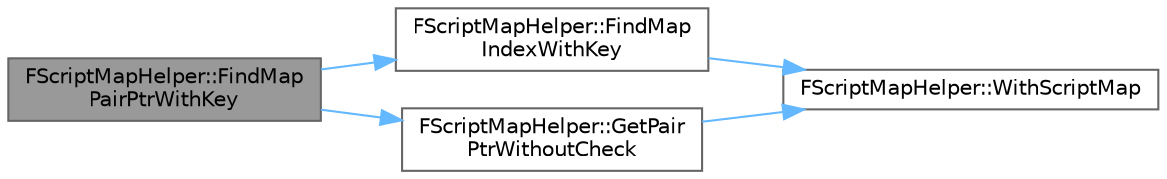 digraph "FScriptMapHelper::FindMapPairPtrWithKey"
{
 // INTERACTIVE_SVG=YES
 // LATEX_PDF_SIZE
  bgcolor="transparent";
  edge [fontname=Helvetica,fontsize=10,labelfontname=Helvetica,labelfontsize=10];
  node [fontname=Helvetica,fontsize=10,shape=box,height=0.2,width=0.4];
  rankdir="LR";
  Node1 [id="Node000001",label="FScriptMapHelper::FindMap\lPairPtrWithKey",height=0.2,width=0.4,color="gray40", fillcolor="grey60", style="filled", fontcolor="black",tooltip="Finds the pair in a map which matches the key in another pair."];
  Node1 -> Node2 [id="edge1_Node000001_Node000002",color="steelblue1",style="solid",tooltip=" "];
  Node2 [id="Node000002",label="FScriptMapHelper::FindMap\lIndexWithKey",height=0.2,width=0.4,color="grey40", fillcolor="white", style="filled",URL="$d4/d21/classFScriptMapHelper.html#a528d801f5969b888c1f6e3be45c0e9dd",tooltip="Finds the index of an element in a map which matches the key in another pair."];
  Node2 -> Node3 [id="edge2_Node000002_Node000003",color="steelblue1",style="solid",tooltip=" "];
  Node3 [id="Node000003",label="FScriptMapHelper::WithScriptMap",height=0.2,width=0.4,color="grey40", fillcolor="white", style="filled",URL="$d4/d21/classFScriptMapHelper.html#ad068ece7a3e0a66870836ea53dd93df9",tooltip=" "];
  Node1 -> Node4 [id="edge3_Node000001_Node000004",color="steelblue1",style="solid",tooltip=" "];
  Node4 [id="Node000004",label="FScriptMapHelper::GetPair\lPtrWithoutCheck",height=0.2,width=0.4,color="grey40", fillcolor="white", style="filled",URL="$d4/d21/classFScriptMapHelper.html#a48d7997edc22ef5d2a3dfe0da1a72ab2",tooltip="Returns a uint8 pointer to the pair in the array without checking the index."];
  Node4 -> Node3 [id="edge4_Node000004_Node000003",color="steelblue1",style="solid",tooltip=" "];
}
